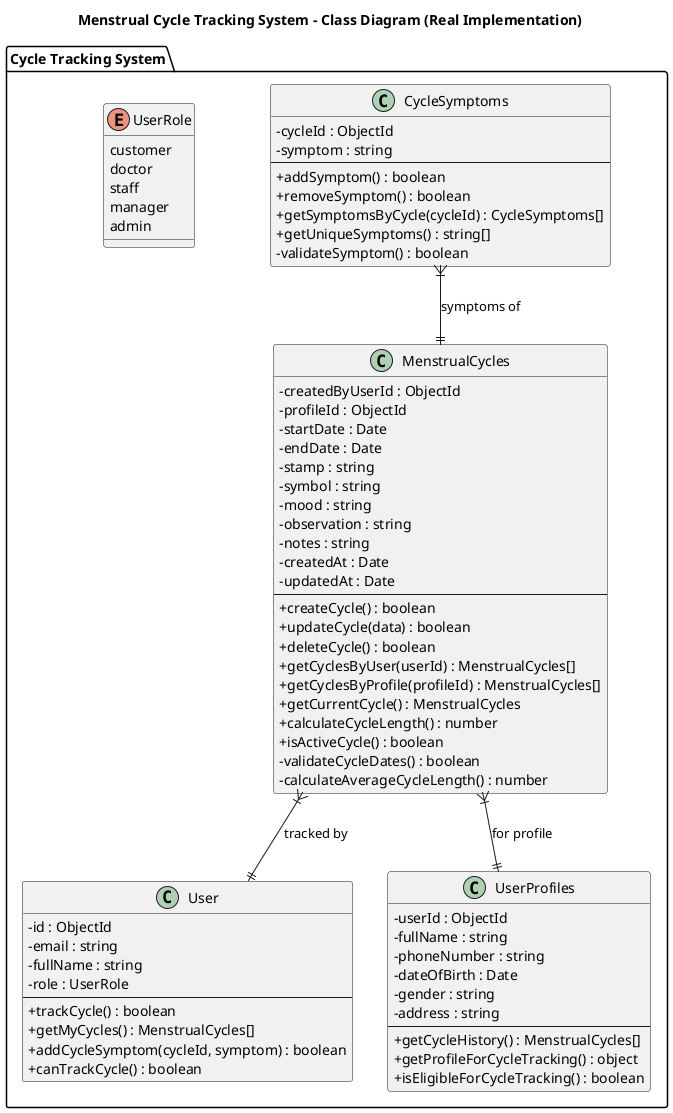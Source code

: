 @startuml 16_cycle_tracking

skinparam classAttributeIconSize 0
skin rose

title Menstrual Cycle Tracking System - Class Diagram (Real Implementation)

package "Cycle Tracking System" {
    class MenstrualCycles {
        - createdByUserId : ObjectId
        - profileId : ObjectId
        - startDate : Date
        - endDate : Date
        - stamp : string
        - symbol : string
        - mood : string
        - observation : string
        - notes : string
        - createdAt : Date
        - updatedAt : Date
        --
        + createCycle() : boolean
        + updateCycle(data) : boolean
        + deleteCycle() : boolean
        + getCyclesByUser(userId) : MenstrualCycles[]
        + getCyclesByProfile(profileId) : MenstrualCycles[]
        + getCurrentCycle() : MenstrualCycles
        + calculateCycleLength() : number
        + isActiveCycle() : boolean
        - validateCycleDates() : boolean
        - calculateAverageCycleLength() : number
    }

    class CycleSymptoms {
        - cycleId : ObjectId
        - symptom : string
        --
        + addSymptom() : boolean
        + removeSymptom() : boolean
        + getSymptomsByCycle(cycleId) : CycleSymptoms[]
        + getUniqueSymptoms() : string[]
        - validateSymptom() : boolean
    }

    class User {
        - id : ObjectId
        - email : string
        - fullName : string
        - role : UserRole
        --
        + trackCycle() : boolean
        + getMyCycles() : MenstrualCycles[]
        + addCycleSymptom(cycleId, symptom) : boolean
        + canTrackCycle() : boolean
    }

    class UserProfiles {
        - userId : ObjectId
        - fullName : string
        - phoneNumber : string
        - dateOfBirth : Date
        - gender : string
        - address : string
        --
        + getCycleHistory() : MenstrualCycles[]
        + getProfileForCycleTracking() : object
        + isEligibleForCycleTracking() : boolean
    }

    enum UserRole {
        customer
        doctor
        staff
        manager
        admin
    }
}

' Relationships
MenstrualCycles }|--|| User : "tracked by"
MenstrualCycles }|--|| UserProfiles : "for profile"
CycleSymptoms }|--|| MenstrualCycles : "symptoms of"

@enduml 